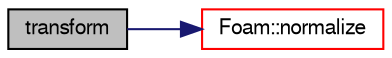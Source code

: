 digraph "transform"
{
  bgcolor="transparent";
  edge [fontname="FreeSans",fontsize="10",labelfontname="FreeSans",labelfontsize="10"];
  node [fontname="FreeSans",fontsize="10",shape=record];
  rankdir="LR";
  Node1 [label="transform",height=0.2,width=0.4,color="black", fillcolor="grey75", style="filled" fontcolor="black"];
  Node1 -> Node2 [color="midnightblue",fontsize="10",style="solid",fontname="FreeSans"];
  Node2 [label="Foam::normalize",height=0.2,width=0.4,color="red",URL="$a10237.html#a9d8b0222f6097fc2249f01ec8b333b7e",tooltip="Return the normalized (unit) quaternion of the given quaternion. "];
}
